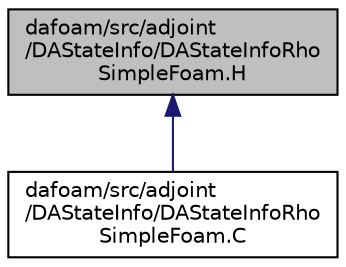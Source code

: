 digraph "dafoam/src/adjoint/DAStateInfo/DAStateInfoRhoSimpleFoam.H"
{
  bgcolor="transparent";
  edge [fontname="Helvetica",fontsize="10",labelfontname="Helvetica",labelfontsize="10"];
  node [fontname="Helvetica",fontsize="10",shape=record];
  Node24 [label="dafoam/src/adjoint\l/DAStateInfo/DAStateInfoRho\lSimpleFoam.H",height=0.2,width=0.4,color="black", fillcolor="grey75", style="filled", fontcolor="black"];
  Node24 -> Node25 [dir="back",color="midnightblue",fontsize="10",style="solid",fontname="Helvetica"];
  Node25 [label="dafoam/src/adjoint\l/DAStateInfo/DAStateInfoRho\lSimpleFoam.C",height=0.2,width=0.4,color="black",URL="$DAStateInfoRhoSimpleFoam_8C.html"];
}

